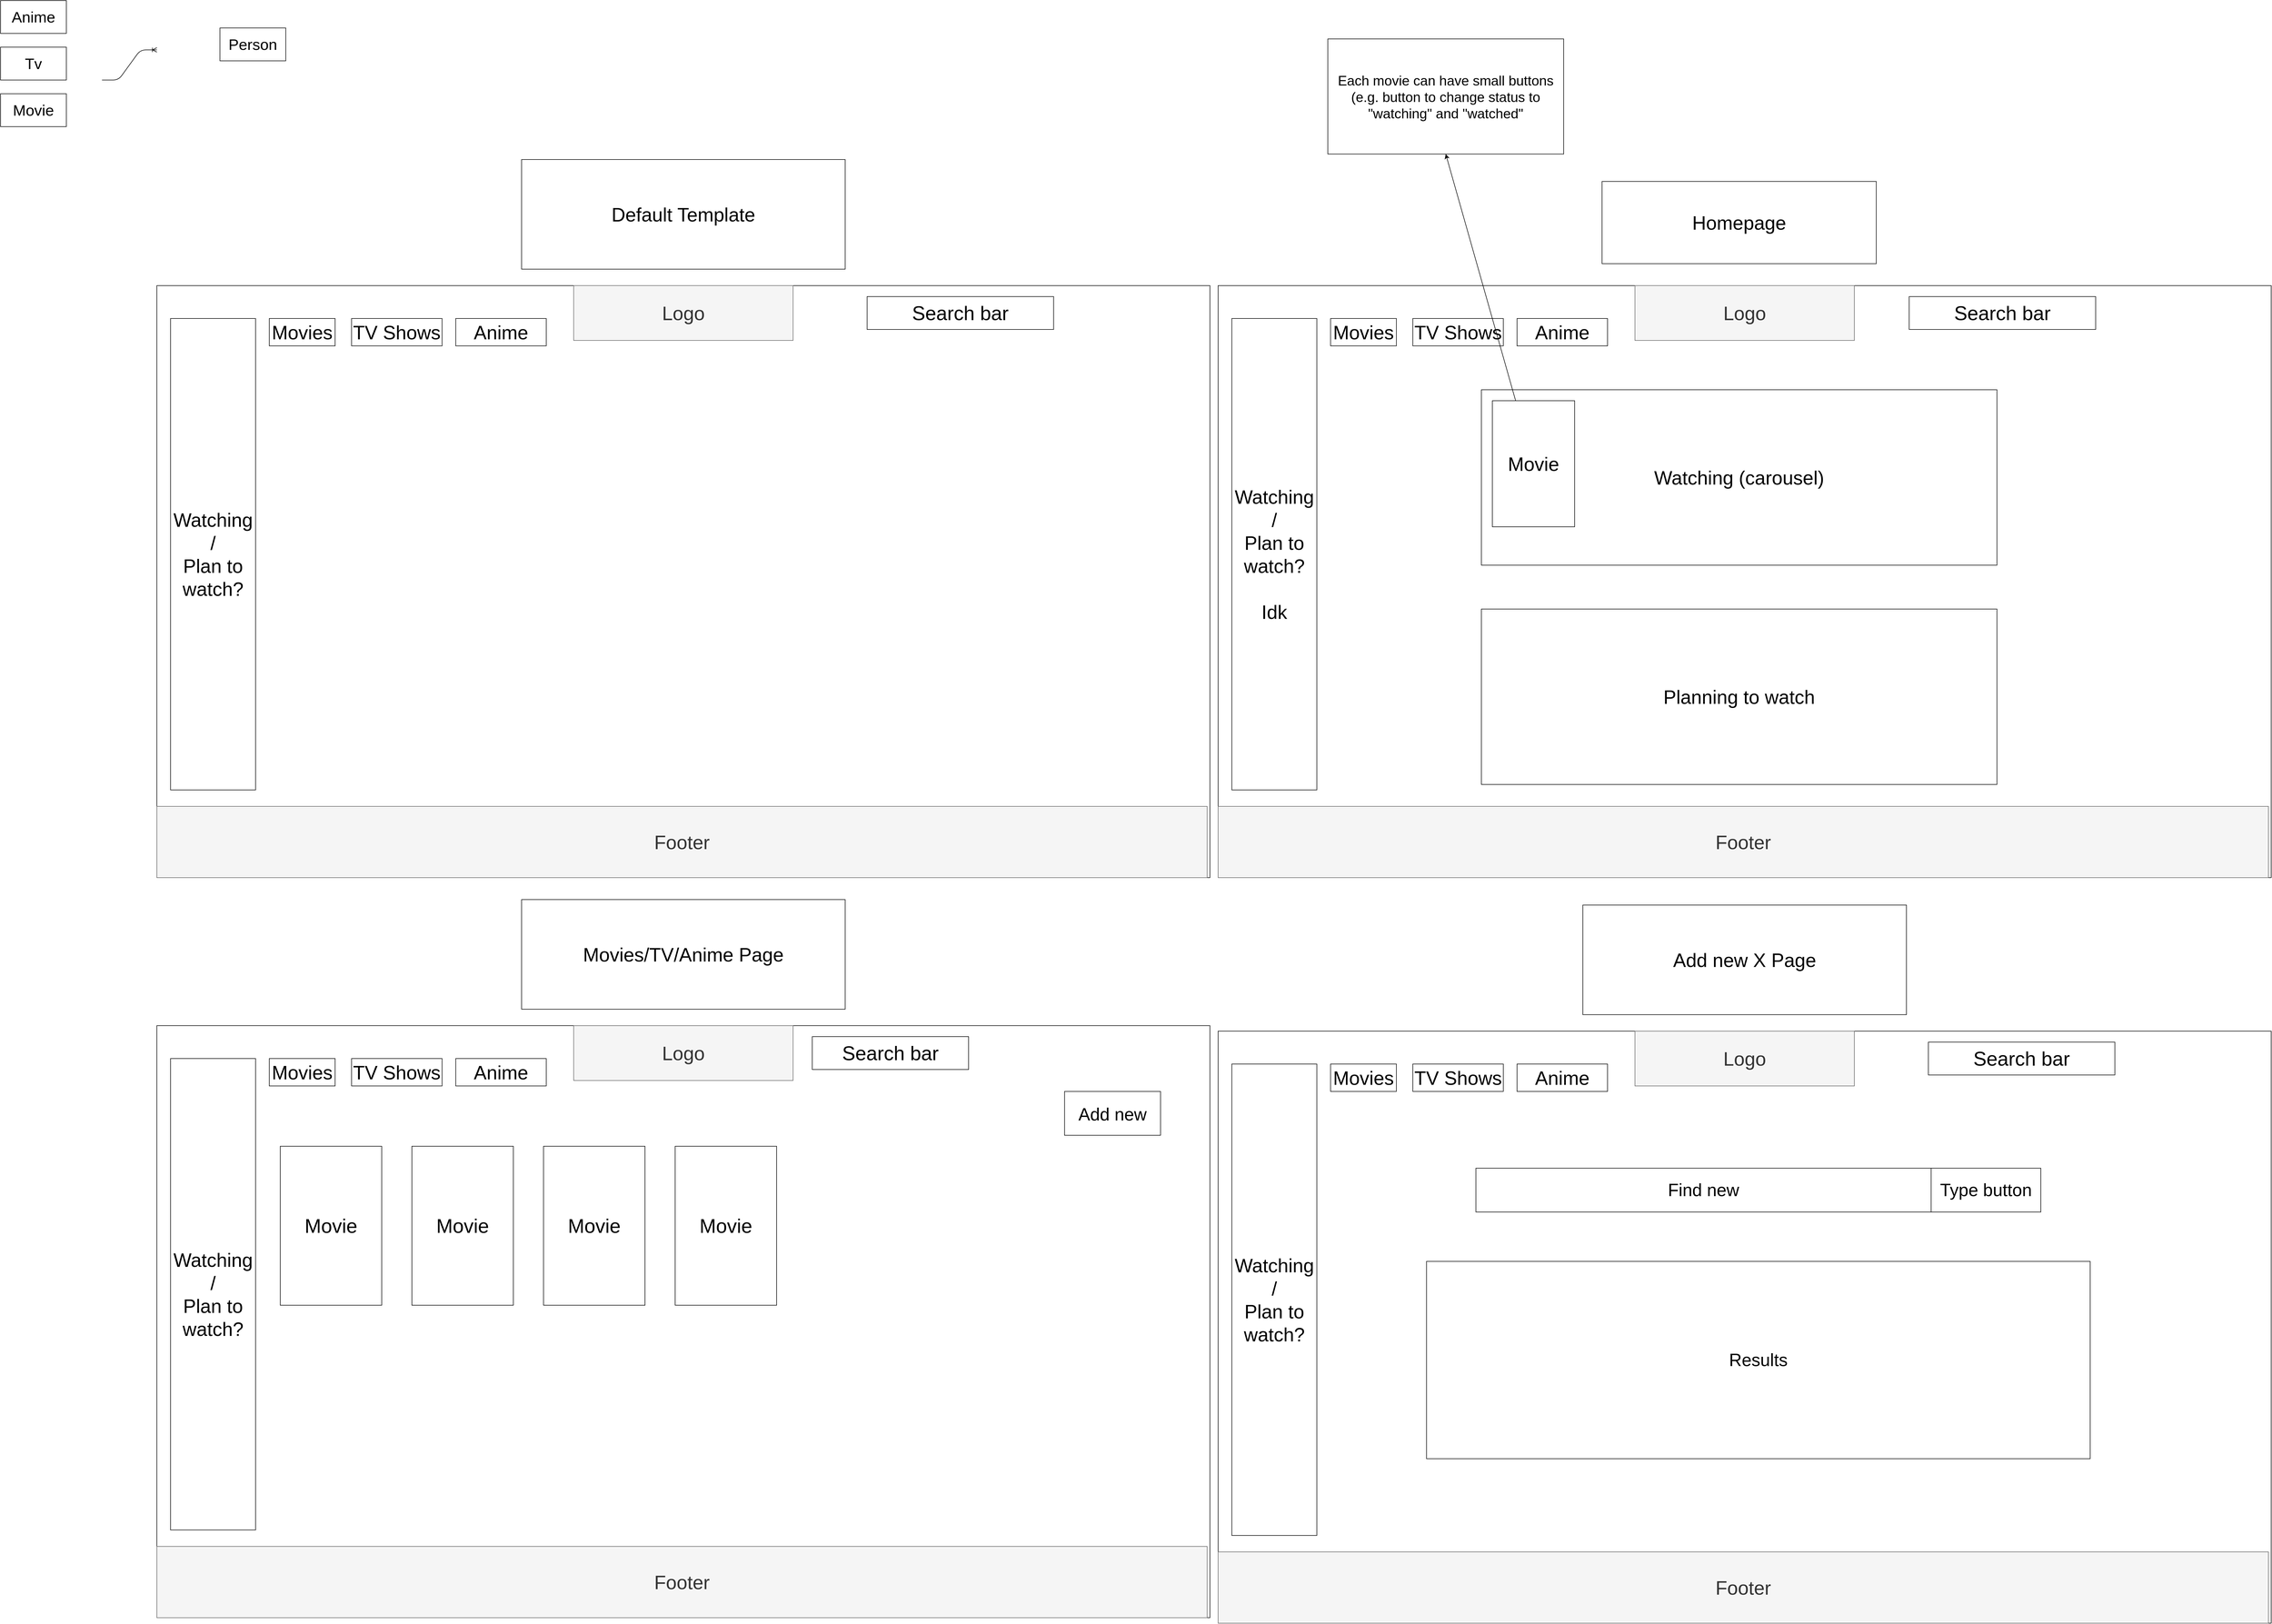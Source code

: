 <mxfile>
    <diagram id="JbVKIE25_rU5KXfLN-86" name="Page-1">
        <mxGraphModel dx="2260" dy="1032" grid="1" gridSize="10" guides="1" tooltips="1" connect="1" arrows="1" fold="1" page="1" pageScale="1" pageWidth="850" pageHeight="1100" math="0" shadow="0">
            <root>
                <mxCell id="0"/>
                <mxCell id="1" parent="0"/>
                <mxCell id="15" value="Homepage" style="rounded=0;whiteSpace=wrap;html=1;fontSize=35;" parent="1" vertex="1">
                    <mxGeometry x="2950" y="370" width="500" height="150" as="geometry"/>
                </mxCell>
                <mxCell id="21" value="" style="group" parent="1" vertex="1" connectable="0">
                    <mxGeometry x="2250" y="560" width="1920" height="1080" as="geometry"/>
                </mxCell>
                <mxCell id="22" value="" style="rounded=0;whiteSpace=wrap;html=1;imageWidth=1080;imageHeight=1920;movable=1;resizable=1;rotatable=1;deletable=1;editable=1;connectable=1;" parent="21" vertex="1">
                    <mxGeometry width="1920" height="1080" as="geometry"/>
                </mxCell>
                <mxCell id="23" value="&lt;font style=&quot;font-size: 35px;&quot;&gt;Logo&lt;/font&gt;" style="rounded=0;whiteSpace=wrap;html=1;fillColor=#f5f5f5;strokeColor=#666666;fontColor=#333333;" parent="21" vertex="1">
                    <mxGeometry x="760" width="400" height="100" as="geometry"/>
                </mxCell>
                <mxCell id="24" value="Footer" style="rounded=0;whiteSpace=wrap;html=1;fontSize=35;fillColor=#f5f5f5;fontColor=#333333;strokeColor=#666666;" parent="21" vertex="1">
                    <mxGeometry y="950" width="1915" height="130" as="geometry"/>
                </mxCell>
                <mxCell id="25" value="Watching /&lt;br&gt;Plan to watch?&lt;br&gt;&lt;br&gt;Idk" style="rounded=0;whiteSpace=wrap;html=1;fontSize=35;" parent="21" vertex="1">
                    <mxGeometry x="25" y="60" width="155" height="860" as="geometry"/>
                </mxCell>
                <mxCell id="26" value="Movies" style="rounded=0;whiteSpace=wrap;html=1;fontSize=35;" parent="21" vertex="1">
                    <mxGeometry x="205" y="60" width="120" height="50" as="geometry"/>
                </mxCell>
                <mxCell id="27" value="TV Shows" style="rounded=0;whiteSpace=wrap;html=1;fontSize=35;" parent="21" vertex="1">
                    <mxGeometry x="355" y="60" width="165" height="50" as="geometry"/>
                </mxCell>
                <mxCell id="28" value="Anime" style="rounded=0;whiteSpace=wrap;html=1;fontSize=35;" parent="21" vertex="1">
                    <mxGeometry x="545" y="60" width="165" height="50" as="geometry"/>
                </mxCell>
                <mxCell id="29" value="Watching (carousel)" style="rounded=0;whiteSpace=wrap;html=1;fontSize=35;" parent="21" vertex="1">
                    <mxGeometry x="480" y="190" width="940" height="320" as="geometry"/>
                </mxCell>
                <mxCell id="30" value="Planning to watch" style="rounded=0;whiteSpace=wrap;html=1;fontSize=35;" parent="21" vertex="1">
                    <mxGeometry x="480" y="590" width="940" height="320" as="geometry"/>
                </mxCell>
                <mxCell id="31" value="Movie" style="rounded=0;whiteSpace=wrap;html=1;fontSize=35;" parent="21" vertex="1">
                    <mxGeometry x="500" y="210" width="150" height="230" as="geometry"/>
                </mxCell>
                <mxCell id="34" value="&lt;font style=&quot;font-size: 36px;&quot;&gt;Search bar&lt;/font&gt;" style="rounded=0;whiteSpace=wrap;html=1;fontSize=25;" parent="21" vertex="1">
                    <mxGeometry x="1260" y="20" width="340" height="60" as="geometry"/>
                </mxCell>
                <mxCell id="32" style="edgeStyle=none;html=1;fontSize=35;entryX=0.5;entryY=1;entryDx=0;entryDy=0;" parent="1" source="31" target="33" edge="1">
                    <mxGeometry relative="1" as="geometry">
                        <mxPoint x="2640" y="260" as="targetPoint"/>
                    </mxGeometry>
                </mxCell>
                <mxCell id="33" value="Each movie can have small buttons (e.g. button to change status to &quot;watching&quot; and &quot;watched&quot;" style="rounded=0;whiteSpace=wrap;html=1;fontSize=25;" parent="1" vertex="1">
                    <mxGeometry x="2450" y="110" width="430" height="210" as="geometry"/>
                </mxCell>
                <mxCell id="44" value="" style="group" parent="1" vertex="1" connectable="0">
                    <mxGeometry x="315" y="330" width="1920" height="1310" as="geometry"/>
                </mxCell>
                <mxCell id="5" value="" style="group" parent="44" vertex="1" connectable="0">
                    <mxGeometry y="230" width="1920" height="1080" as="geometry"/>
                </mxCell>
                <mxCell id="2" value="" style="rounded=0;whiteSpace=wrap;html=1;imageWidth=1080;imageHeight=1920;movable=1;resizable=1;rotatable=1;deletable=1;editable=1;connectable=1;" parent="5" vertex="1">
                    <mxGeometry width="1920" height="1080" as="geometry"/>
                </mxCell>
                <mxCell id="3" value="&lt;font style=&quot;font-size: 35px;&quot;&gt;Logo&lt;/font&gt;" style="rounded=0;whiteSpace=wrap;html=1;fillColor=#f5f5f5;strokeColor=#666666;fontColor=#333333;" parent="5" vertex="1">
                    <mxGeometry x="760" width="400" height="100" as="geometry"/>
                </mxCell>
                <mxCell id="4" value="Footer" style="rounded=0;whiteSpace=wrap;html=1;fontSize=35;fillColor=#f5f5f5;fontColor=#333333;strokeColor=#666666;" parent="5" vertex="1">
                    <mxGeometry y="950" width="1915" height="130" as="geometry"/>
                </mxCell>
                <mxCell id="17" value="Watching /&lt;br&gt;Plan to watch?" style="rounded=0;whiteSpace=wrap;html=1;fontSize=35;" parent="5" vertex="1">
                    <mxGeometry x="25" y="60" width="155" height="860" as="geometry"/>
                </mxCell>
                <mxCell id="18" value="Movies" style="rounded=0;whiteSpace=wrap;html=1;fontSize=35;" parent="5" vertex="1">
                    <mxGeometry x="205" y="60" width="120" height="50" as="geometry"/>
                </mxCell>
                <mxCell id="19" value="TV Shows" style="rounded=0;whiteSpace=wrap;html=1;fontSize=35;" parent="5" vertex="1">
                    <mxGeometry x="355" y="60" width="165" height="50" as="geometry"/>
                </mxCell>
                <mxCell id="20" value="Anime" style="rounded=0;whiteSpace=wrap;html=1;fontSize=35;" parent="5" vertex="1">
                    <mxGeometry x="545" y="60" width="165" height="50" as="geometry"/>
                </mxCell>
                <mxCell id="55" value="&lt;font style=&quot;font-size: 36px;&quot;&gt;Search bar&lt;/font&gt;" style="rounded=0;whiteSpace=wrap;html=1;fontSize=25;" parent="5" vertex="1">
                    <mxGeometry x="1295" y="20" width="340" height="60" as="geometry"/>
                </mxCell>
                <mxCell id="14" value="Default Template" style="rounded=0;whiteSpace=wrap;html=1;fontSize=35;" parent="44" vertex="1">
                    <mxGeometry x="665" width="590" height="200" as="geometry"/>
                </mxCell>
                <mxCell id="45" value="" style="group" parent="1" vertex="1" connectable="0">
                    <mxGeometry x="315" y="1680" width="1920" height="1310" as="geometry"/>
                </mxCell>
                <mxCell id="46" value="" style="group" parent="45" vertex="1" connectable="0">
                    <mxGeometry y="230" width="1920" height="1080" as="geometry"/>
                </mxCell>
                <mxCell id="47" value="" style="rounded=0;whiteSpace=wrap;html=1;imageWidth=1080;imageHeight=1920;movable=1;resizable=1;rotatable=1;deletable=1;editable=1;connectable=1;" parent="46" vertex="1">
                    <mxGeometry width="1920" height="1080" as="geometry"/>
                </mxCell>
                <mxCell id="48" value="&lt;font style=&quot;font-size: 35px;&quot;&gt;Logo&lt;/font&gt;" style="rounded=0;whiteSpace=wrap;html=1;fillColor=#f5f5f5;strokeColor=#666666;fontColor=#333333;" parent="46" vertex="1">
                    <mxGeometry x="760" width="400" height="100" as="geometry"/>
                </mxCell>
                <mxCell id="49" value="Footer" style="rounded=0;whiteSpace=wrap;html=1;fontSize=35;fillColor=#f5f5f5;fontColor=#333333;strokeColor=#666666;" parent="46" vertex="1">
                    <mxGeometry y="950" width="1915" height="130" as="geometry"/>
                </mxCell>
                <mxCell id="50" value="Watching /&lt;br&gt;Plan to watch?" style="rounded=0;whiteSpace=wrap;html=1;fontSize=35;" parent="46" vertex="1">
                    <mxGeometry x="25" y="60" width="155" height="860" as="geometry"/>
                </mxCell>
                <mxCell id="51" value="Movies" style="rounded=0;whiteSpace=wrap;html=1;fontSize=35;" parent="46" vertex="1">
                    <mxGeometry x="205" y="60" width="120" height="50" as="geometry"/>
                </mxCell>
                <mxCell id="52" value="TV Shows" style="rounded=0;whiteSpace=wrap;html=1;fontSize=35;" parent="46" vertex="1">
                    <mxGeometry x="355" y="60" width="165" height="50" as="geometry"/>
                </mxCell>
                <mxCell id="53" value="Anime" style="rounded=0;whiteSpace=wrap;html=1;fontSize=35;" parent="46" vertex="1">
                    <mxGeometry x="545" y="60" width="165" height="50" as="geometry"/>
                </mxCell>
                <mxCell id="56" value="Movie" style="rounded=0;whiteSpace=wrap;html=1;fontSize=36;" parent="46" vertex="1">
                    <mxGeometry x="225" y="220" width="185" height="290" as="geometry"/>
                </mxCell>
                <mxCell id="61" value="Movie" style="rounded=0;whiteSpace=wrap;html=1;fontSize=36;" parent="46" vertex="1">
                    <mxGeometry x="465" y="220" width="185" height="290" as="geometry"/>
                </mxCell>
                <mxCell id="62" value="Movie" style="rounded=0;whiteSpace=wrap;html=1;fontSize=36;" parent="46" vertex="1">
                    <mxGeometry x="705" y="220" width="185" height="290" as="geometry"/>
                </mxCell>
                <mxCell id="63" value="Movie" style="rounded=0;whiteSpace=wrap;html=1;fontSize=36;" parent="46" vertex="1">
                    <mxGeometry x="945" y="220" width="185" height="290" as="geometry"/>
                </mxCell>
                <mxCell id="65" value="Search bar" style="rounded=0;whiteSpace=wrap;html=1;fontSize=36;" parent="46" vertex="1">
                    <mxGeometry x="1195" y="20" width="285" height="60" as="geometry"/>
                </mxCell>
                <mxCell id="66" value="&lt;font style=&quot;font-size: 32px;&quot;&gt;Add new&lt;/font&gt;" style="rounded=0;whiteSpace=wrap;html=1;fontSize=36;" parent="46" vertex="1">
                    <mxGeometry x="1655" y="120" width="175" height="80" as="geometry"/>
                </mxCell>
                <mxCell id="54" value="Movies/TV/Anime Page" style="rounded=0;whiteSpace=wrap;html=1;fontSize=35;" parent="45" vertex="1">
                    <mxGeometry x="665" width="590" height="200" as="geometry"/>
                </mxCell>
                <mxCell id="83" value="" style="group" parent="1" vertex="1" connectable="0">
                    <mxGeometry x="2250" y="1690" width="1920" height="1310" as="geometry"/>
                </mxCell>
                <mxCell id="84" value="" style="group" parent="83" vertex="1" connectable="0">
                    <mxGeometry y="230" width="1920" height="1080" as="geometry"/>
                </mxCell>
                <mxCell id="85" value="" style="rounded=0;whiteSpace=wrap;html=1;imageWidth=1080;imageHeight=1920;movable=1;resizable=1;rotatable=1;deletable=1;editable=1;connectable=1;" parent="84" vertex="1">
                    <mxGeometry width="1920" height="1080" as="geometry"/>
                </mxCell>
                <mxCell id="86" value="&lt;font style=&quot;font-size: 35px;&quot;&gt;Logo&lt;/font&gt;" style="rounded=0;whiteSpace=wrap;html=1;fillColor=#f5f5f5;strokeColor=#666666;fontColor=#333333;" parent="84" vertex="1">
                    <mxGeometry x="760" width="400" height="100" as="geometry"/>
                </mxCell>
                <mxCell id="87" value="Footer" style="rounded=0;whiteSpace=wrap;html=1;fontSize=35;fillColor=#f5f5f5;fontColor=#333333;strokeColor=#666666;" parent="84" vertex="1">
                    <mxGeometry y="950" width="1915" height="130" as="geometry"/>
                </mxCell>
                <mxCell id="88" value="Watching /&lt;br&gt;Plan to watch?" style="rounded=0;whiteSpace=wrap;html=1;fontSize=35;" parent="84" vertex="1">
                    <mxGeometry x="25" y="60" width="155" height="860" as="geometry"/>
                </mxCell>
                <mxCell id="89" value="Movies" style="rounded=0;whiteSpace=wrap;html=1;fontSize=35;" parent="84" vertex="1">
                    <mxGeometry x="205" y="60" width="120" height="50" as="geometry"/>
                </mxCell>
                <mxCell id="90" value="TV Shows" style="rounded=0;whiteSpace=wrap;html=1;fontSize=35;" parent="84" vertex="1">
                    <mxGeometry x="355" y="60" width="165" height="50" as="geometry"/>
                </mxCell>
                <mxCell id="91" value="Anime" style="rounded=0;whiteSpace=wrap;html=1;fontSize=35;" parent="84" vertex="1">
                    <mxGeometry x="545" y="60" width="165" height="50" as="geometry"/>
                </mxCell>
                <mxCell id="92" value="&lt;font style=&quot;font-size: 36px;&quot;&gt;Search bar&lt;/font&gt;" style="rounded=0;whiteSpace=wrap;html=1;fontSize=25;" parent="84" vertex="1">
                    <mxGeometry x="1295" y="20" width="340" height="60" as="geometry"/>
                </mxCell>
                <mxCell id="94" value="Find new" style="rounded=0;whiteSpace=wrap;html=1;fontSize=32;" parent="84" vertex="1">
                    <mxGeometry x="470" y="250" width="830" height="80" as="geometry"/>
                </mxCell>
                <mxCell id="95" value="Type button" style="rounded=0;whiteSpace=wrap;html=1;fontSize=32;" parent="84" vertex="1">
                    <mxGeometry x="1300" y="250" width="200" height="80" as="geometry"/>
                </mxCell>
                <mxCell id="96" value="Results" style="rounded=0;whiteSpace=wrap;html=1;fontSize=32;" parent="84" vertex="1">
                    <mxGeometry x="380" y="420" width="1210" height="360" as="geometry"/>
                </mxCell>
                <mxCell id="93" value="Add new X Page" style="rounded=0;whiteSpace=wrap;html=1;fontSize=35;" parent="83" vertex="1">
                    <mxGeometry x="665" width="590" height="200" as="geometry"/>
                </mxCell>
                <mxCell id="97" value="Movie" style="rounded=0;whiteSpace=wrap;html=1;fontSize=28;" vertex="1" parent="1">
                    <mxGeometry x="30" y="210" width="120" height="60" as="geometry"/>
                </mxCell>
                <mxCell id="98" value="Anime" style="rounded=0;whiteSpace=wrap;html=1;fontSize=28;" vertex="1" parent="1">
                    <mxGeometry x="30" y="40" width="120" height="60" as="geometry"/>
                </mxCell>
                <mxCell id="99" value="Tv" style="rounded=0;whiteSpace=wrap;html=1;fontSize=28;" vertex="1" parent="1">
                    <mxGeometry x="30" y="125" width="120" height="60" as="geometry"/>
                </mxCell>
                <mxCell id="100" value="Person" style="rounded=0;whiteSpace=wrap;html=1;fontSize=28;" vertex="1" parent="1">
                    <mxGeometry x="430" y="90" width="120" height="60" as="geometry"/>
                </mxCell>
                <mxCell id="101" value="" style="edgeStyle=entityRelationEdgeStyle;fontSize=12;html=1;endArrow=ERoneToMany;" edge="1" parent="1">
                    <mxGeometry width="100" height="100" relative="1" as="geometry">
                        <mxPoint x="215" y="185" as="sourcePoint"/>
                        <mxPoint x="315" y="130" as="targetPoint"/>
                    </mxGeometry>
                </mxCell>
            </root>
        </mxGraphModel>
    </diagram>
</mxfile>
